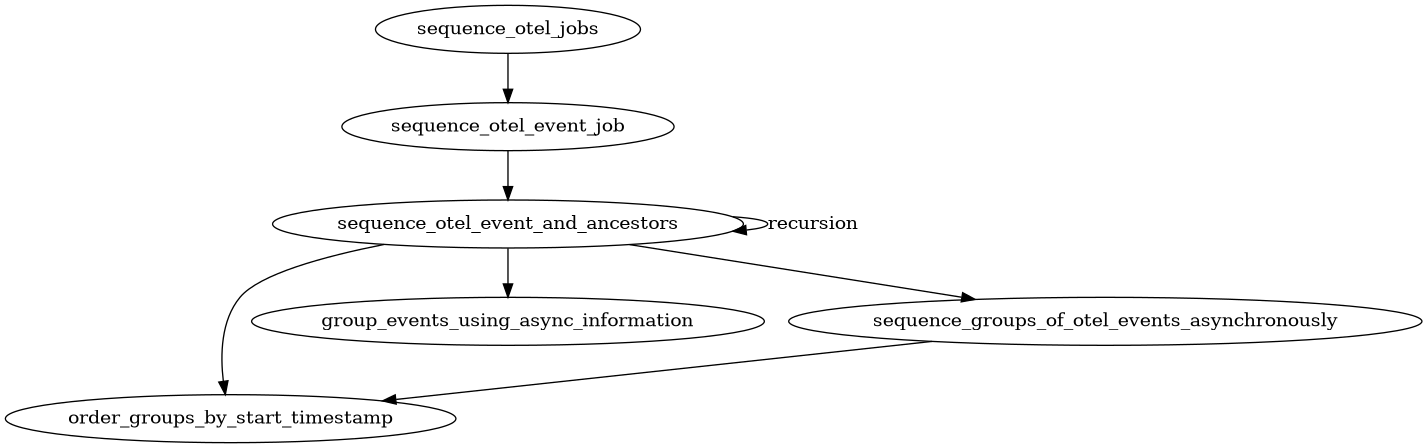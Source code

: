@startuml
digraph G {
'   rankdir=LR;
  node [style=rounded];
  sequence_otel_jobs [label="sequence_otel_jobs"];
    sequence_otel_event_job [label="sequence_otel_event_job"];
    sequence_otel_jobs -> sequence_otel_event_job;
        sequence_otel_event_and_ancestors [label="sequence_otel_event_and_ancestors"];
        sequence_otel_event_job -> sequence_otel_event_and_ancestors;
            order_groups_by_start_timestamp [label="order_groups_by_start_timestamp"];
            sequence_otel_event_and_ancestors -> order_groups_by_start_timestamp;
            sequence_otel_event_and_ancestors -> sequence_otel_event_and_ancestors [label="recursion"];
            group_events_using_async_information [label="group_events_using_async_information"];
            sequence_otel_event_and_ancestors -> group_events_using_async_information;
            sequence_groups_of_otel_events_asynchronously [label="sequence_groups_of_otel_events_asynchronously"];
            sequence_otel_event_and_ancestors -> sequence_groups_of_otel_events_asynchronously;
                sequence_groups_of_otel_events_asynchronously -> order_groups_by_start_timestamp;
}
@enduml